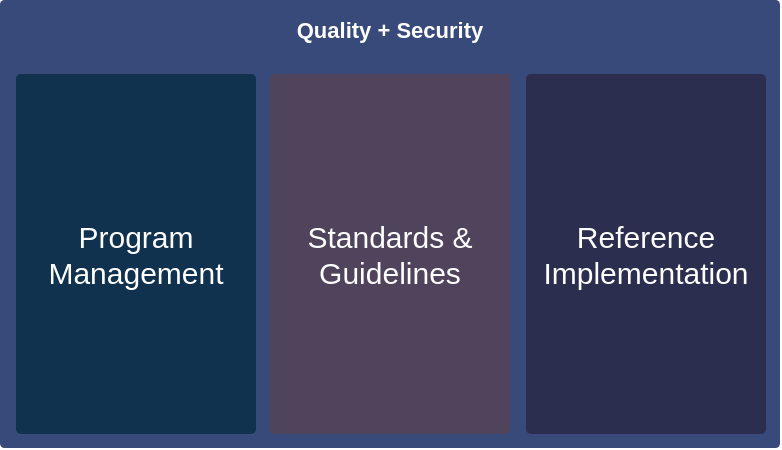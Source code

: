 <mxfile version="13.10.3" type="device"><diagram id="yKDZ4kQin1TY66VNlRbs" name="Page-1"><mxGraphModel dx="815" dy="515" grid="1" gridSize="10" guides="1" tooltips="1" connect="1" arrows="1" fold="1" page="1" pageScale="1" pageWidth="850" pageHeight="1100" math="0" shadow="0"><root><mxCell id="0"/><mxCell id="1" parent="0"/><mxCell id="MjyXLJQLF5icWMzaxXmv-4" value="&lt;b&gt;&lt;font style=&quot;font-size: 11px&quot;&gt;Quality + Security&lt;/font&gt;&lt;/b&gt;" style="rounded=1;whiteSpace=wrap;html=1;fontSize=13;arcSize=1;verticalAlign=top;fontColor=#FFFFFF;fillColor=#384A7A;strokeColor=none;" vertex="1" parent="1"><mxGeometry x="110" y="146" width="390" height="224" as="geometry"/></mxCell><mxCell id="MjyXLJQLF5icWMzaxXmv-1" value="Program Management" style="rounded=1;whiteSpace=wrap;html=1;arcSize=2;fontStyle=0;fontSize=15;fillColor=#10324F;fontColor=#FFFFFF;strokeColor=none;" vertex="1" parent="1"><mxGeometry x="118" y="183" width="120" height="180" as="geometry"/></mxCell><mxCell id="MjyXLJQLF5icWMzaxXmv-2" value="Standards &amp;amp; Guidelines" style="rounded=1;whiteSpace=wrap;html=1;arcSize=2;fontStyle=0;fontSize=15;fontColor=#FFFFFF;strokeColor=none;fillColor=#4F445C;" vertex="1" parent="1"><mxGeometry x="245" y="183" width="120" height="180" as="geometry"/></mxCell><mxCell id="MjyXLJQLF5icWMzaxXmv-3" value="Reference Implementation" style="rounded=1;whiteSpace=wrap;html=1;arcSize=2;fontStyle=0;fontSize=15;fontColor=#FFFFFF;strokeColor=none;fillColor=#2C2E4F;" vertex="1" parent="1"><mxGeometry x="373" y="183" width="120" height="180" as="geometry"/></mxCell></root></mxGraphModel></diagram></mxfile>